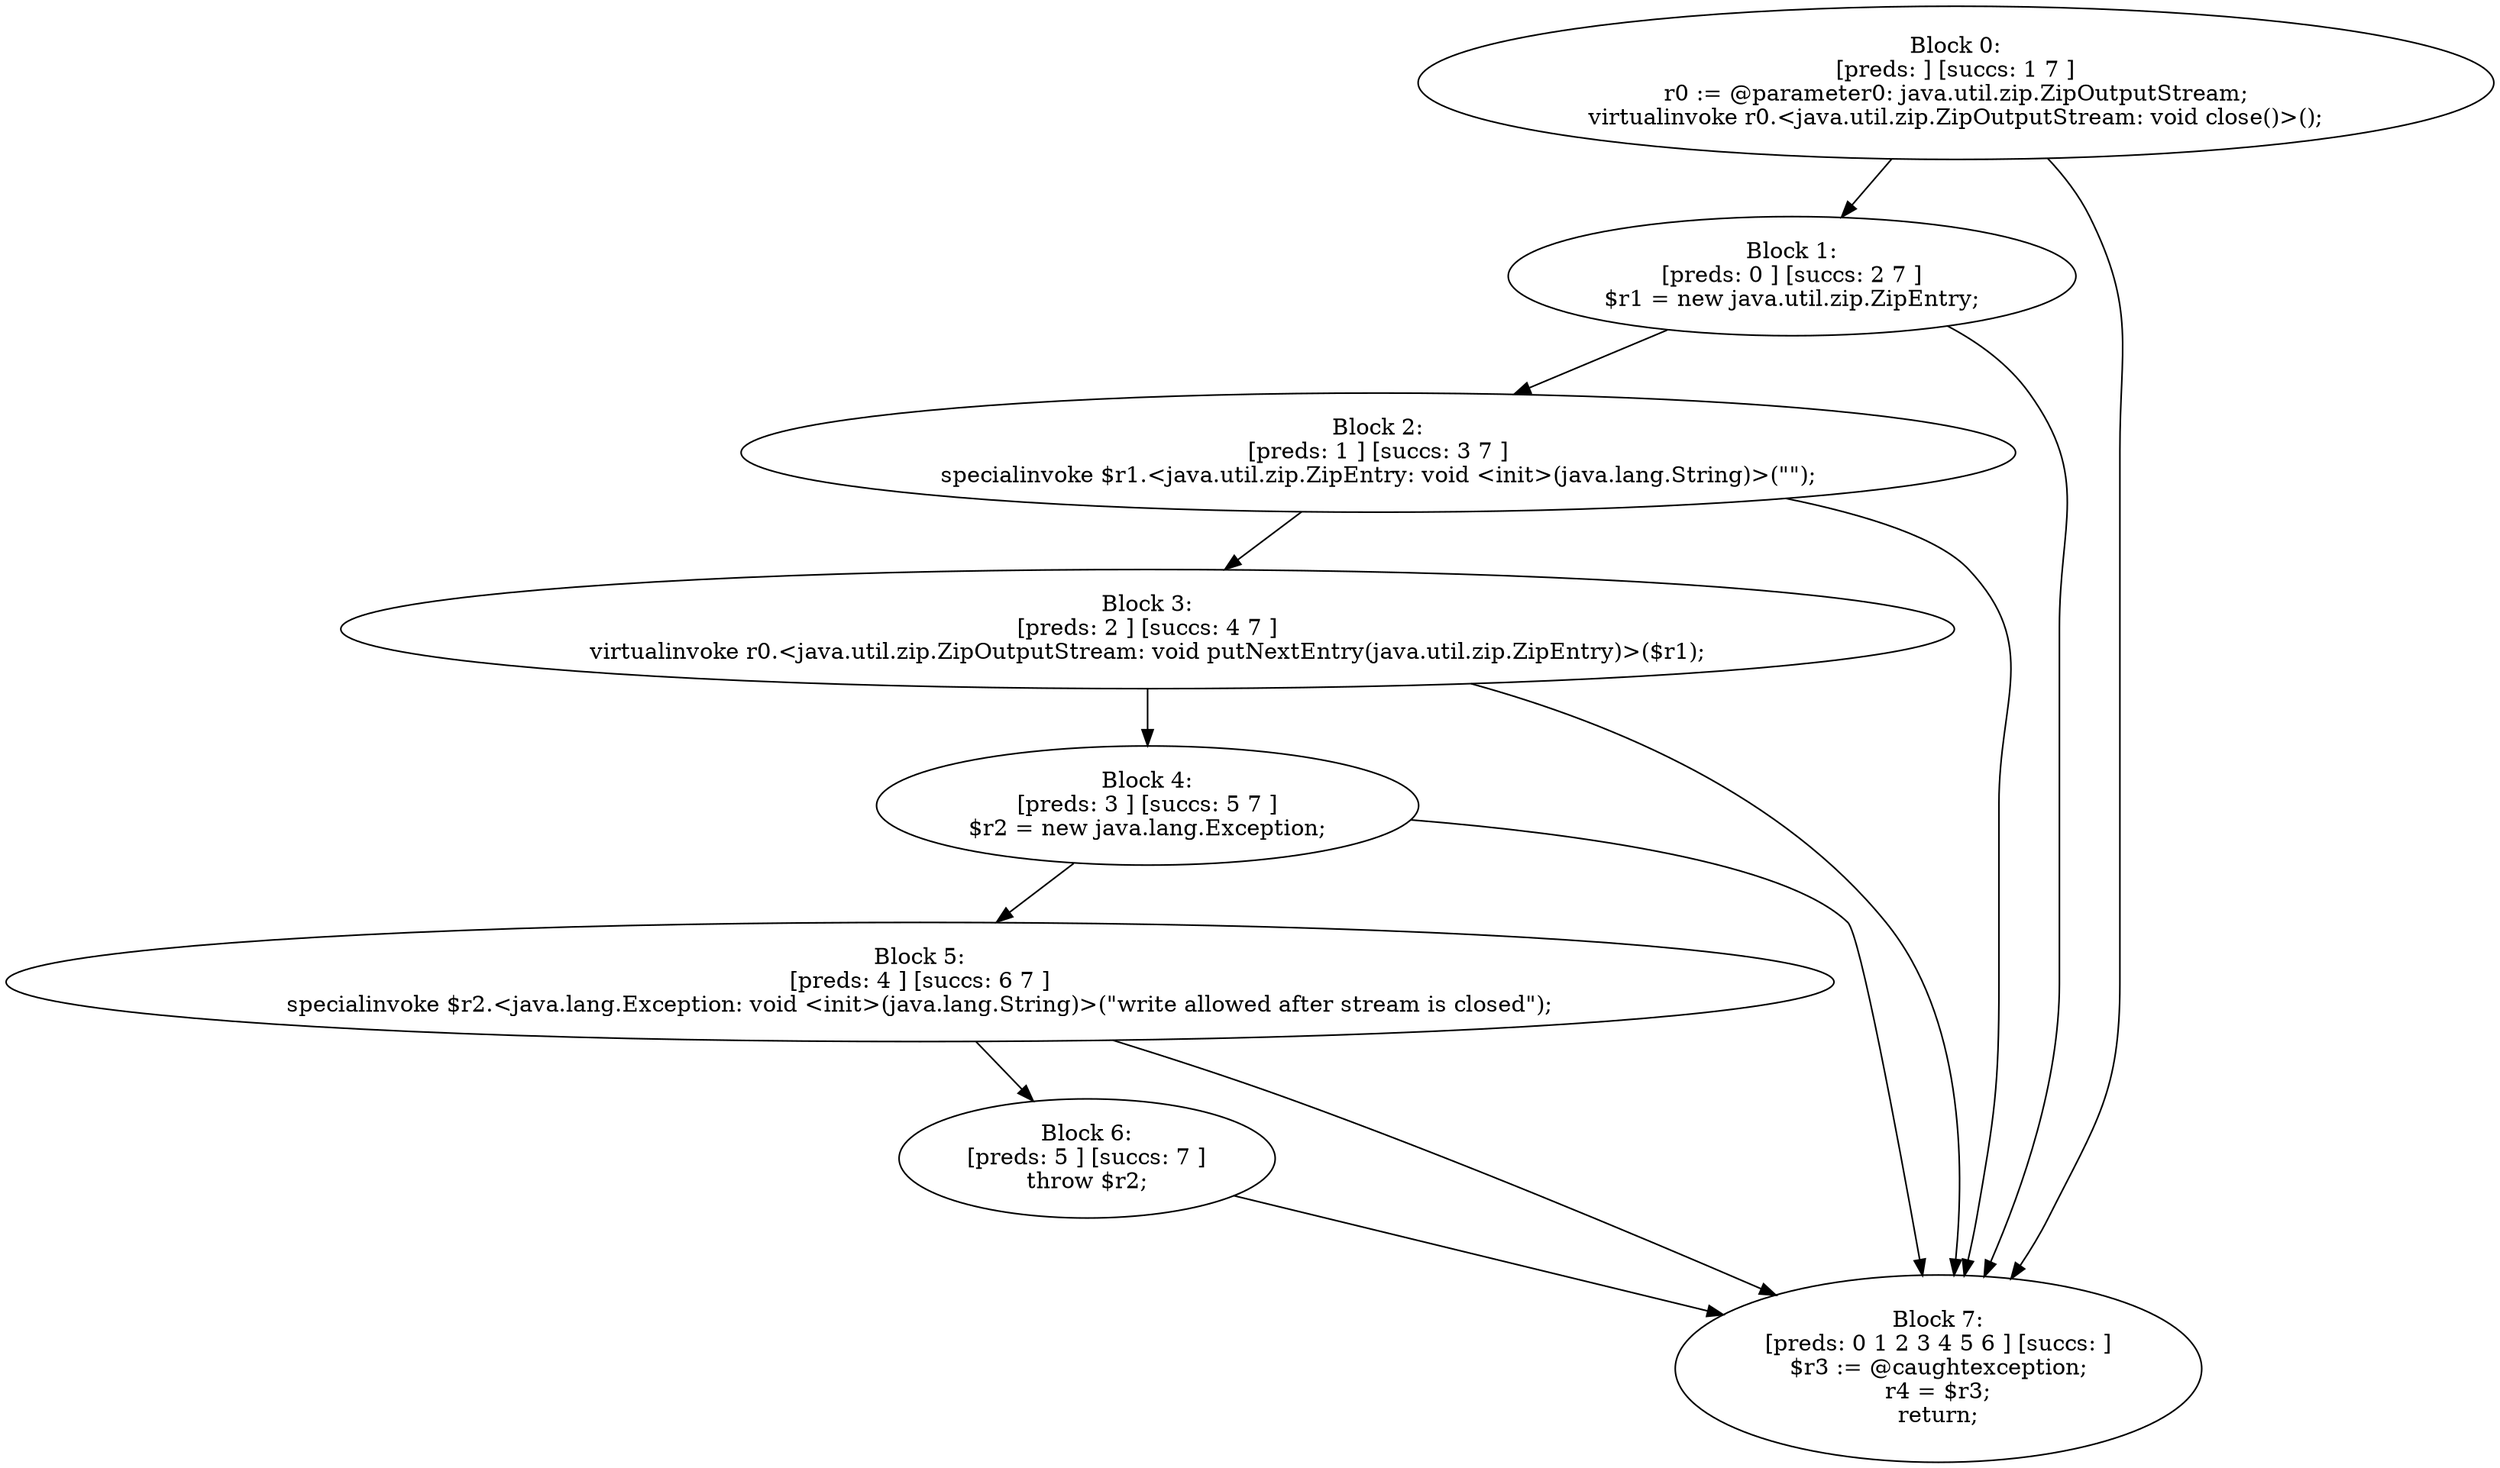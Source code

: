 digraph "unitGraph" {
    "Block 0:
[preds: ] [succs: 1 7 ]
r0 := @parameter0: java.util.zip.ZipOutputStream;
virtualinvoke r0.<java.util.zip.ZipOutputStream: void close()>();
"
    "Block 1:
[preds: 0 ] [succs: 2 7 ]
$r1 = new java.util.zip.ZipEntry;
"
    "Block 2:
[preds: 1 ] [succs: 3 7 ]
specialinvoke $r1.<java.util.zip.ZipEntry: void <init>(java.lang.String)>(\"\");
"
    "Block 3:
[preds: 2 ] [succs: 4 7 ]
virtualinvoke r0.<java.util.zip.ZipOutputStream: void putNextEntry(java.util.zip.ZipEntry)>($r1);
"
    "Block 4:
[preds: 3 ] [succs: 5 7 ]
$r2 = new java.lang.Exception;
"
    "Block 5:
[preds: 4 ] [succs: 6 7 ]
specialinvoke $r2.<java.lang.Exception: void <init>(java.lang.String)>(\"write allowed after stream is closed\");
"
    "Block 6:
[preds: 5 ] [succs: 7 ]
throw $r2;
"
    "Block 7:
[preds: 0 1 2 3 4 5 6 ] [succs: ]
$r3 := @caughtexception;
r4 = $r3;
return;
"
    "Block 0:
[preds: ] [succs: 1 7 ]
r0 := @parameter0: java.util.zip.ZipOutputStream;
virtualinvoke r0.<java.util.zip.ZipOutputStream: void close()>();
"->"Block 1:
[preds: 0 ] [succs: 2 7 ]
$r1 = new java.util.zip.ZipEntry;
";
    "Block 0:
[preds: ] [succs: 1 7 ]
r0 := @parameter0: java.util.zip.ZipOutputStream;
virtualinvoke r0.<java.util.zip.ZipOutputStream: void close()>();
"->"Block 7:
[preds: 0 1 2 3 4 5 6 ] [succs: ]
$r3 := @caughtexception;
r4 = $r3;
return;
";
    "Block 1:
[preds: 0 ] [succs: 2 7 ]
$r1 = new java.util.zip.ZipEntry;
"->"Block 2:
[preds: 1 ] [succs: 3 7 ]
specialinvoke $r1.<java.util.zip.ZipEntry: void <init>(java.lang.String)>(\"\");
";
    "Block 1:
[preds: 0 ] [succs: 2 7 ]
$r1 = new java.util.zip.ZipEntry;
"->"Block 7:
[preds: 0 1 2 3 4 5 6 ] [succs: ]
$r3 := @caughtexception;
r4 = $r3;
return;
";
    "Block 2:
[preds: 1 ] [succs: 3 7 ]
specialinvoke $r1.<java.util.zip.ZipEntry: void <init>(java.lang.String)>(\"\");
"->"Block 3:
[preds: 2 ] [succs: 4 7 ]
virtualinvoke r0.<java.util.zip.ZipOutputStream: void putNextEntry(java.util.zip.ZipEntry)>($r1);
";
    "Block 2:
[preds: 1 ] [succs: 3 7 ]
specialinvoke $r1.<java.util.zip.ZipEntry: void <init>(java.lang.String)>(\"\");
"->"Block 7:
[preds: 0 1 2 3 4 5 6 ] [succs: ]
$r3 := @caughtexception;
r4 = $r3;
return;
";
    "Block 3:
[preds: 2 ] [succs: 4 7 ]
virtualinvoke r0.<java.util.zip.ZipOutputStream: void putNextEntry(java.util.zip.ZipEntry)>($r1);
"->"Block 4:
[preds: 3 ] [succs: 5 7 ]
$r2 = new java.lang.Exception;
";
    "Block 3:
[preds: 2 ] [succs: 4 7 ]
virtualinvoke r0.<java.util.zip.ZipOutputStream: void putNextEntry(java.util.zip.ZipEntry)>($r1);
"->"Block 7:
[preds: 0 1 2 3 4 5 6 ] [succs: ]
$r3 := @caughtexception;
r4 = $r3;
return;
";
    "Block 4:
[preds: 3 ] [succs: 5 7 ]
$r2 = new java.lang.Exception;
"->"Block 5:
[preds: 4 ] [succs: 6 7 ]
specialinvoke $r2.<java.lang.Exception: void <init>(java.lang.String)>(\"write allowed after stream is closed\");
";
    "Block 4:
[preds: 3 ] [succs: 5 7 ]
$r2 = new java.lang.Exception;
"->"Block 7:
[preds: 0 1 2 3 4 5 6 ] [succs: ]
$r3 := @caughtexception;
r4 = $r3;
return;
";
    "Block 5:
[preds: 4 ] [succs: 6 7 ]
specialinvoke $r2.<java.lang.Exception: void <init>(java.lang.String)>(\"write allowed after stream is closed\");
"->"Block 6:
[preds: 5 ] [succs: 7 ]
throw $r2;
";
    "Block 5:
[preds: 4 ] [succs: 6 7 ]
specialinvoke $r2.<java.lang.Exception: void <init>(java.lang.String)>(\"write allowed after stream is closed\");
"->"Block 7:
[preds: 0 1 2 3 4 5 6 ] [succs: ]
$r3 := @caughtexception;
r4 = $r3;
return;
";
    "Block 6:
[preds: 5 ] [succs: 7 ]
throw $r2;
"->"Block 7:
[preds: 0 1 2 3 4 5 6 ] [succs: ]
$r3 := @caughtexception;
r4 = $r3;
return;
";
}
